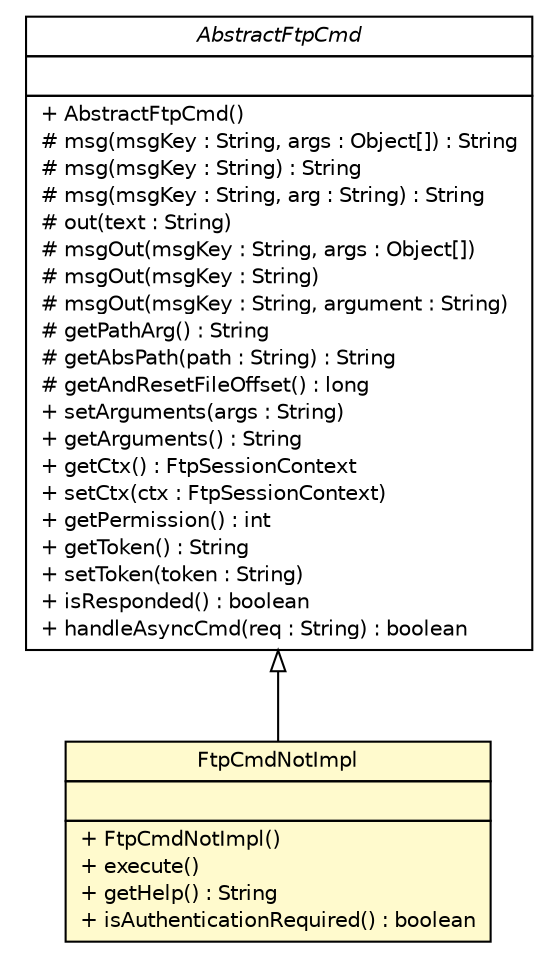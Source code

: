 #!/usr/local/bin/dot
#
# Class diagram 
# Generated by UMLGraph version 5.1 (http://www.umlgraph.org/)
#

digraph G {
	edge [fontname="Helvetica",fontsize=10,labelfontname="Helvetica",labelfontsize=10];
	node [fontname="Helvetica",fontsize=10,shape=plaintext];
	nodesep=0.25;
	ranksep=0.5;
	// com.apporiented.hermesftp.cmd.AbstractFtpCmd
	c11384 [label=<<table title="com.apporiented.hermesftp.cmd.AbstractFtpCmd" border="0" cellborder="1" cellspacing="0" cellpadding="2" port="p" href="../AbstractFtpCmd.html">
		<tr><td><table border="0" cellspacing="0" cellpadding="1">
<tr><td align="center" balign="center"><font face="Helvetica-Oblique"> AbstractFtpCmd </font></td></tr>
		</table></td></tr>
		<tr><td><table border="0" cellspacing="0" cellpadding="1">
<tr><td align="left" balign="left">  </td></tr>
		</table></td></tr>
		<tr><td><table border="0" cellspacing="0" cellpadding="1">
<tr><td align="left" balign="left"> + AbstractFtpCmd() </td></tr>
<tr><td align="left" balign="left"> # msg(msgKey : String, args : Object[]) : String </td></tr>
<tr><td align="left" balign="left"> # msg(msgKey : String) : String </td></tr>
<tr><td align="left" balign="left"> # msg(msgKey : String, arg : String) : String </td></tr>
<tr><td align="left" balign="left"> # out(text : String) </td></tr>
<tr><td align="left" balign="left"> # msgOut(msgKey : String, args : Object[]) </td></tr>
<tr><td align="left" balign="left"> # msgOut(msgKey : String) </td></tr>
<tr><td align="left" balign="left"> # msgOut(msgKey : String, argument : String) </td></tr>
<tr><td align="left" balign="left"> # getPathArg() : String </td></tr>
<tr><td align="left" balign="left"> # getAbsPath(path : String) : String </td></tr>
<tr><td align="left" balign="left"> # getAndResetFileOffset() : long </td></tr>
<tr><td align="left" balign="left"> + setArguments(args : String) </td></tr>
<tr><td align="left" balign="left"> + getArguments() : String </td></tr>
<tr><td align="left" balign="left"> + getCtx() : FtpSessionContext </td></tr>
<tr><td align="left" balign="left"> + setCtx(ctx : FtpSessionContext) </td></tr>
<tr><td align="left" balign="left"> + getPermission() : int </td></tr>
<tr><td align="left" balign="left"> + getToken() : String </td></tr>
<tr><td align="left" balign="left"> + setToken(token : String) </td></tr>
<tr><td align="left" balign="left"> + isResponded() : boolean </td></tr>
<tr><td align="left" balign="left"> + handleAsyncCmd(req : String) : boolean </td></tr>
		</table></td></tr>
		</table>>, fontname="Helvetica", fontcolor="black", fontsize=10.0];
	// com.apporiented.hermesftp.cmd.impl.FtpCmdNotImpl
	c11396 [label=<<table title="com.apporiented.hermesftp.cmd.impl.FtpCmdNotImpl" border="0" cellborder="1" cellspacing="0" cellpadding="2" port="p" bgcolor="lemonChiffon" href="./FtpCmdNotImpl.html">
		<tr><td><table border="0" cellspacing="0" cellpadding="1">
<tr><td align="center" balign="center"> FtpCmdNotImpl </td></tr>
		</table></td></tr>
		<tr><td><table border="0" cellspacing="0" cellpadding="1">
<tr><td align="left" balign="left">  </td></tr>
		</table></td></tr>
		<tr><td><table border="0" cellspacing="0" cellpadding="1">
<tr><td align="left" balign="left"> + FtpCmdNotImpl() </td></tr>
<tr><td align="left" balign="left"> + execute() </td></tr>
<tr><td align="left" balign="left"> + getHelp() : String </td></tr>
<tr><td align="left" balign="left"> + isAuthenticationRequired() : boolean </td></tr>
		</table></td></tr>
		</table>>, fontname="Helvetica", fontcolor="black", fontsize=10.0];
	//com.apporiented.hermesftp.cmd.impl.FtpCmdNotImpl extends com.apporiented.hermesftp.cmd.AbstractFtpCmd
	c11384:p -> c11396:p [dir=back,arrowtail=empty];
}

